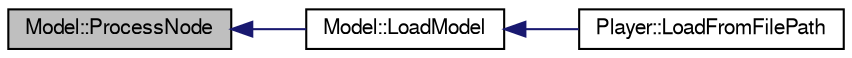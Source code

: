 digraph G
{
  bgcolor="transparent";
  edge [fontname="FreeSans",fontsize=10,labelfontname="FreeSans",labelfontsize=10];
  node [fontname="FreeSans",fontsize=10,shape=record];
  rankdir=LR;
  Node1 [label="Model::ProcessNode",height=0.2,width=0.4,color="black", fillcolor="grey75", style="filled" fontcolor="black"];
  Node1 -> Node2 [dir=back,color="midnightblue",fontsize=10,style="solid"];
  Node2 [label="Model::LoadModel",height=0.2,width=0.4,color="black",URL="$class_model.html#d7e2859170e157f9c6393b16e54c3fd8",tooltip="Loads the model data."];
  Node2 -> Node3 [dir=back,color="midnightblue",fontsize=10,style="solid"];
  Node3 [label="Player::LoadFromFilePath",height=0.2,width=0.4,color="black",URL="$class_player.html#394737f2360c0e14e21401044ffe74ff",tooltip="Load object from file path."];
}
